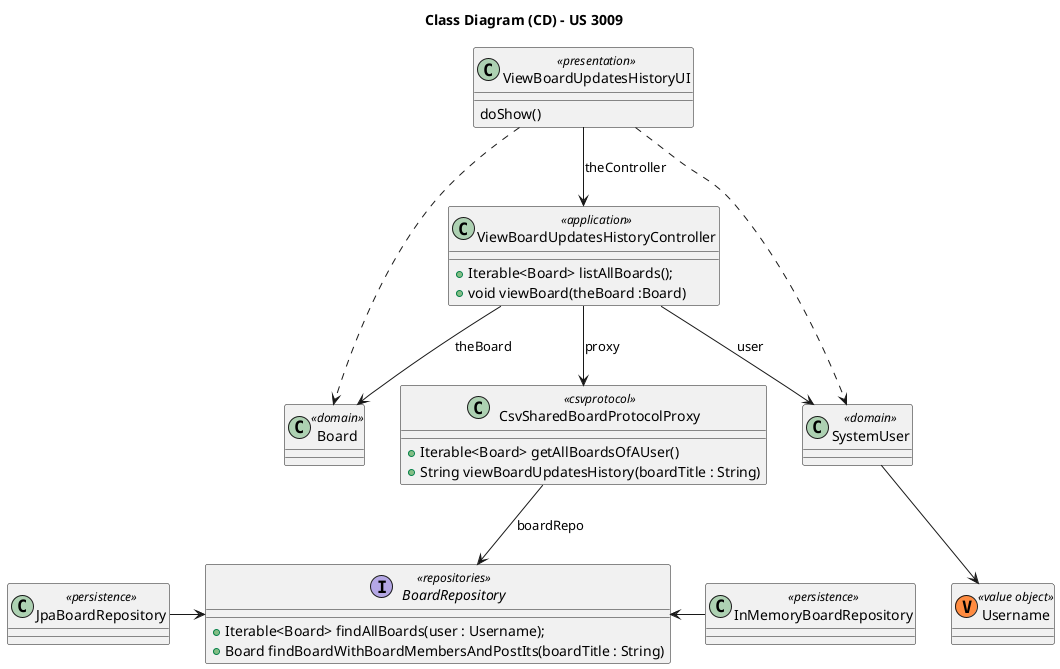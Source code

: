 @startuml

title Class Diagram (CD) - US 3009

'Classes
class ViewBoardUpdatesHistoryUI <<presentation>> {
    doShow()
}

class JpaBoardRepository <<persistence>> {}
class InMemoryBoardRepository <<persistence>> {}

class Board <<domain>> {
}

class SystemUser <<domain>> {}
class Username <<(V, #FF8B40) value object>>

class ViewBoardUpdatesHistoryController <<application>> {
    +Iterable<Board> listAllBoards();
    +void viewBoard(theBoard :Board)
}

interface BoardRepository <<repositories>> {
    +Iterable<Board> findAllBoards(user : Username);
    +Board findBoardWithBoardMembersAndPostIts(boardTitle : String)
}

class CsvSharedBoardProtocolProxy <<csvprotocol>> {
    +Iterable<Board> getAllBoardsOfAUser()
    +String viewBoardUpdatesHistory(boardTitle : String)
}

'Navigation
ViewBoardUpdatesHistoryUI --> ViewBoardUpdatesHistoryController : theController
ViewBoardUpdatesHistoryController --> CsvSharedBoardProtocolProxy : proxy
ViewBoardUpdatesHistoryController --> SystemUser : user
ViewBoardUpdatesHistoryController --> Board : theBoard
CsvSharedBoardProtocolProxy --> BoardRepository : boardRepo
SystemUser --> Username
JpaBoardRepository -> BoardRepository
InMemoryBoardRepository -> BoardRepository

'Dependencies
ViewBoardUpdatesHistoryUI -[dashed]-> SystemUser
ViewBoardUpdatesHistoryUI -[dashed]-> Board

@enduml